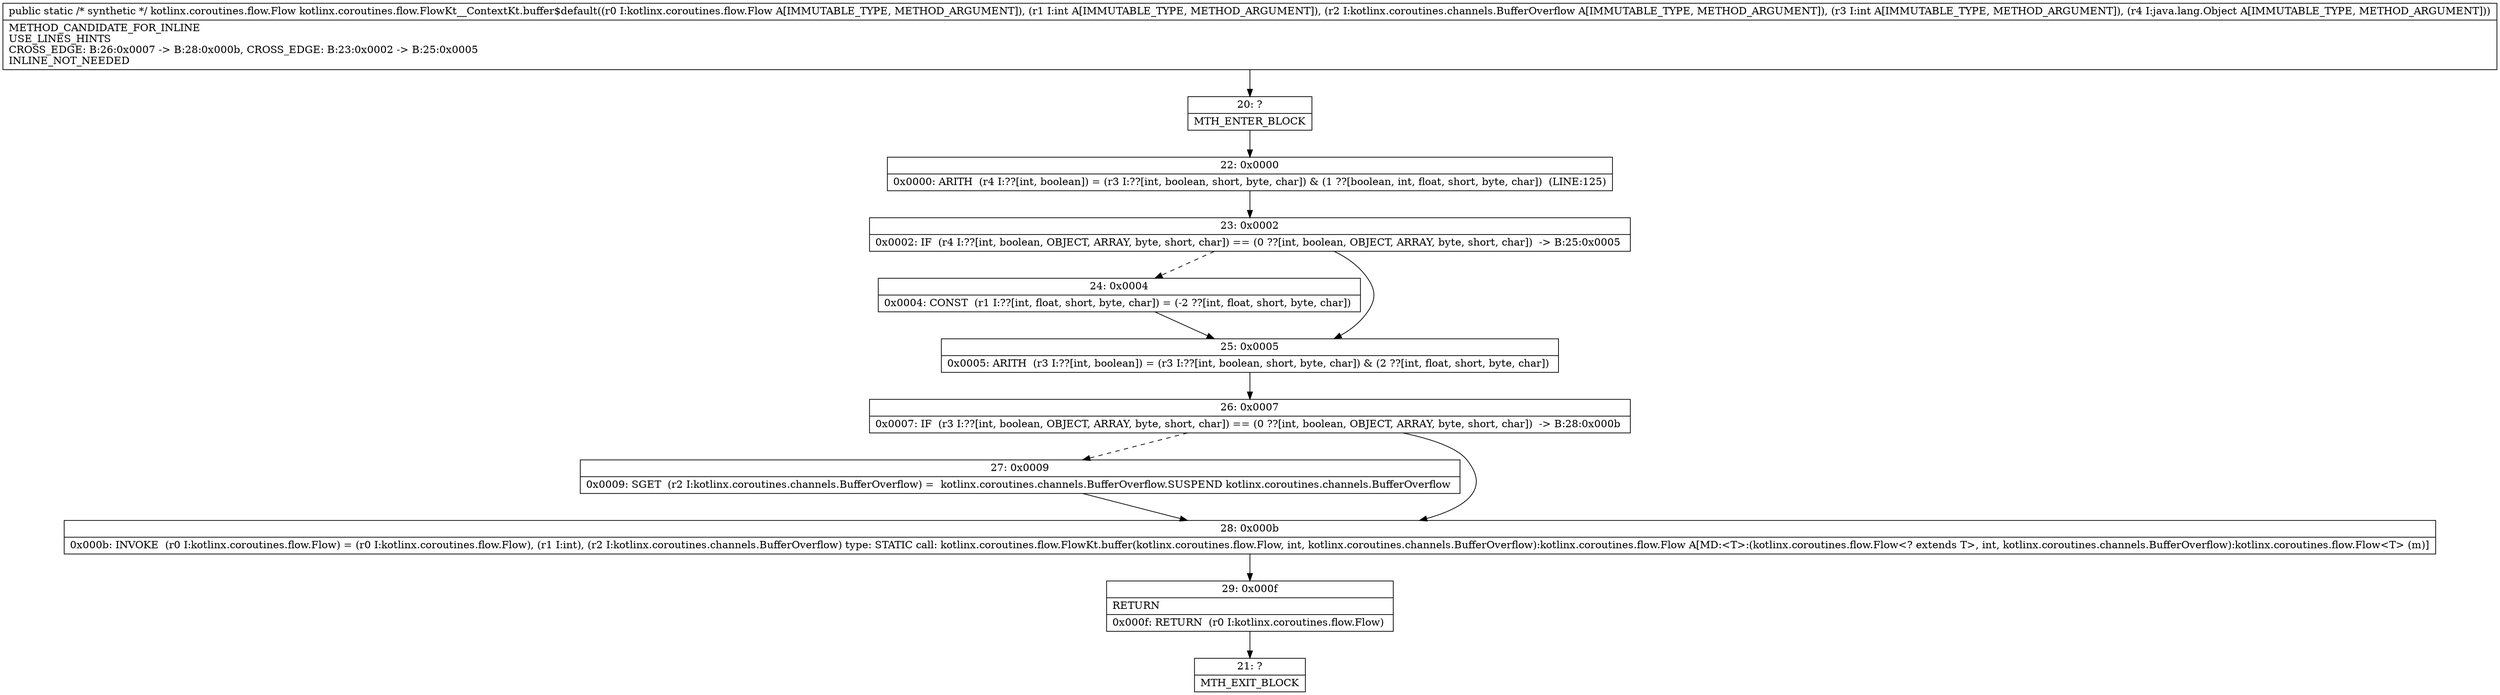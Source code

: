 digraph "CFG forkotlinx.coroutines.flow.FlowKt__ContextKt.buffer$default(Lkotlinx\/coroutines\/flow\/Flow;ILkotlinx\/coroutines\/channels\/BufferOverflow;ILjava\/lang\/Object;)Lkotlinx\/coroutines\/flow\/Flow;" {
Node_20 [shape=record,label="{20\:\ ?|MTH_ENTER_BLOCK\l}"];
Node_22 [shape=record,label="{22\:\ 0x0000|0x0000: ARITH  (r4 I:??[int, boolean]) = (r3 I:??[int, boolean, short, byte, char]) & (1 ??[boolean, int, float, short, byte, char])  (LINE:125)\l}"];
Node_23 [shape=record,label="{23\:\ 0x0002|0x0002: IF  (r4 I:??[int, boolean, OBJECT, ARRAY, byte, short, char]) == (0 ??[int, boolean, OBJECT, ARRAY, byte, short, char])  \-\> B:25:0x0005 \l}"];
Node_24 [shape=record,label="{24\:\ 0x0004|0x0004: CONST  (r1 I:??[int, float, short, byte, char]) = (\-2 ??[int, float, short, byte, char]) \l}"];
Node_25 [shape=record,label="{25\:\ 0x0005|0x0005: ARITH  (r3 I:??[int, boolean]) = (r3 I:??[int, boolean, short, byte, char]) & (2 ??[int, float, short, byte, char]) \l}"];
Node_26 [shape=record,label="{26\:\ 0x0007|0x0007: IF  (r3 I:??[int, boolean, OBJECT, ARRAY, byte, short, char]) == (0 ??[int, boolean, OBJECT, ARRAY, byte, short, char])  \-\> B:28:0x000b \l}"];
Node_27 [shape=record,label="{27\:\ 0x0009|0x0009: SGET  (r2 I:kotlinx.coroutines.channels.BufferOverflow) =  kotlinx.coroutines.channels.BufferOverflow.SUSPEND kotlinx.coroutines.channels.BufferOverflow \l}"];
Node_28 [shape=record,label="{28\:\ 0x000b|0x000b: INVOKE  (r0 I:kotlinx.coroutines.flow.Flow) = (r0 I:kotlinx.coroutines.flow.Flow), (r1 I:int), (r2 I:kotlinx.coroutines.channels.BufferOverflow) type: STATIC call: kotlinx.coroutines.flow.FlowKt.buffer(kotlinx.coroutines.flow.Flow, int, kotlinx.coroutines.channels.BufferOverflow):kotlinx.coroutines.flow.Flow A[MD:\<T\>:(kotlinx.coroutines.flow.Flow\<? extends T\>, int, kotlinx.coroutines.channels.BufferOverflow):kotlinx.coroutines.flow.Flow\<T\> (m)]\l}"];
Node_29 [shape=record,label="{29\:\ 0x000f|RETURN\l|0x000f: RETURN  (r0 I:kotlinx.coroutines.flow.Flow) \l}"];
Node_21 [shape=record,label="{21\:\ ?|MTH_EXIT_BLOCK\l}"];
MethodNode[shape=record,label="{public static \/* synthetic *\/ kotlinx.coroutines.flow.Flow kotlinx.coroutines.flow.FlowKt__ContextKt.buffer$default((r0 I:kotlinx.coroutines.flow.Flow A[IMMUTABLE_TYPE, METHOD_ARGUMENT]), (r1 I:int A[IMMUTABLE_TYPE, METHOD_ARGUMENT]), (r2 I:kotlinx.coroutines.channels.BufferOverflow A[IMMUTABLE_TYPE, METHOD_ARGUMENT]), (r3 I:int A[IMMUTABLE_TYPE, METHOD_ARGUMENT]), (r4 I:java.lang.Object A[IMMUTABLE_TYPE, METHOD_ARGUMENT]))  | METHOD_CANDIDATE_FOR_INLINE\lUSE_LINES_HINTS\lCROSS_EDGE: B:26:0x0007 \-\> B:28:0x000b, CROSS_EDGE: B:23:0x0002 \-\> B:25:0x0005\lINLINE_NOT_NEEDED\l}"];
MethodNode -> Node_20;Node_20 -> Node_22;
Node_22 -> Node_23;
Node_23 -> Node_24[style=dashed];
Node_23 -> Node_25;
Node_24 -> Node_25;
Node_25 -> Node_26;
Node_26 -> Node_27[style=dashed];
Node_26 -> Node_28;
Node_27 -> Node_28;
Node_28 -> Node_29;
Node_29 -> Node_21;
}

